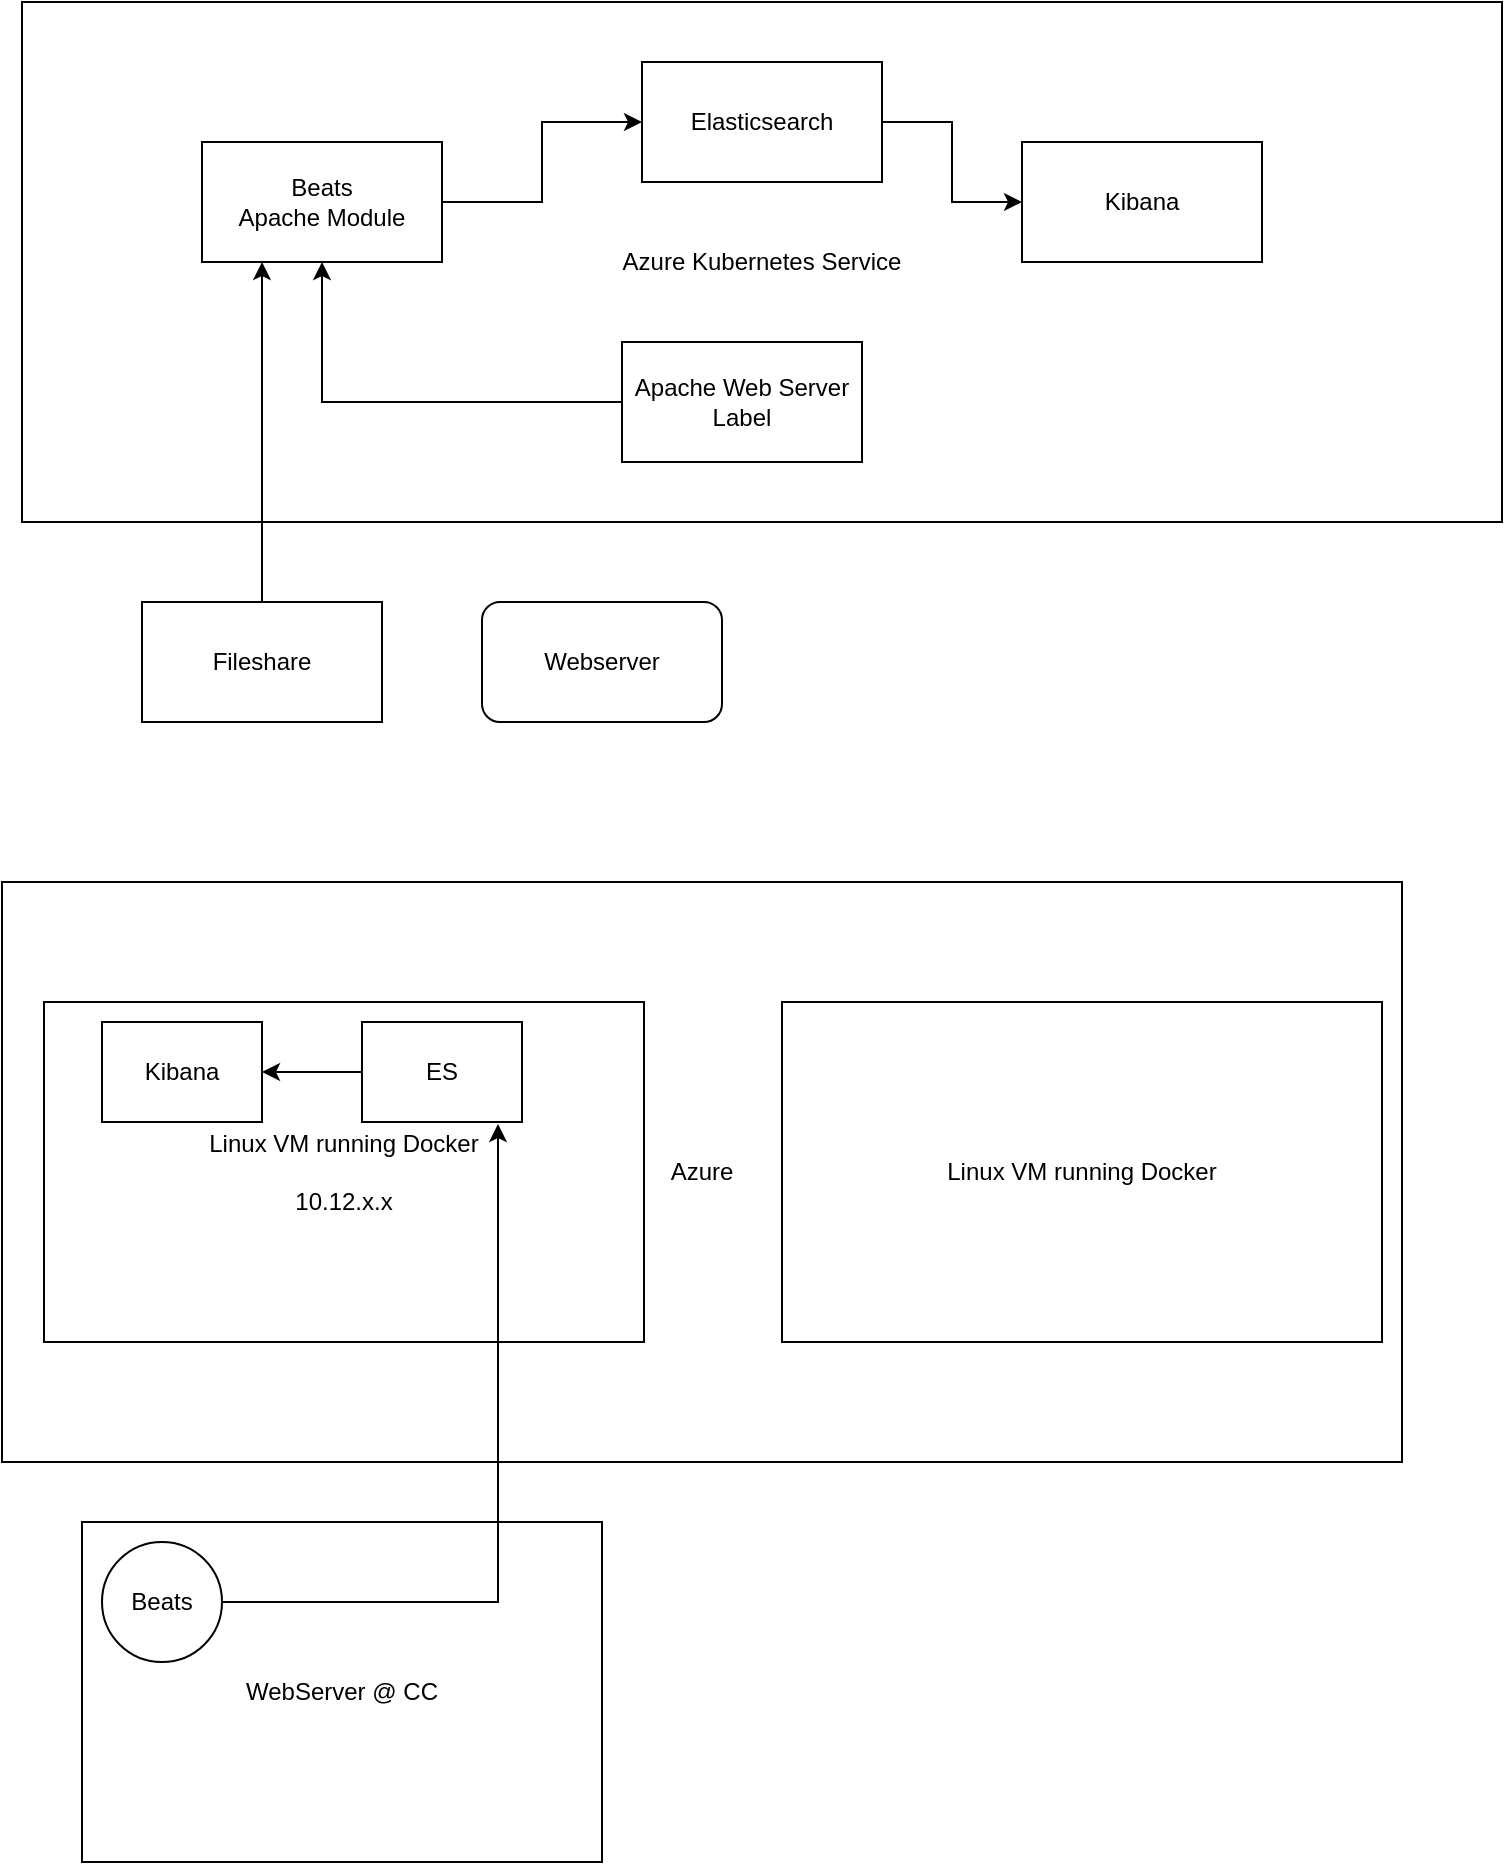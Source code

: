 <mxfile version="14.5.3" type="github">
  <diagram id="dmgStOq5xNGzayv-V3jG" name="Page-1">
    <mxGraphModel dx="946" dy="569" grid="1" gridSize="10" guides="1" tooltips="1" connect="1" arrows="1" fold="1" page="1" pageScale="1" pageWidth="850" pageHeight="1100" math="0" shadow="0">
      <root>
        <mxCell id="0" />
        <mxCell id="1" parent="0" />
        <mxCell id="jgztxlwCHJ8xRAU1gCvb-13" value="Azure" style="rounded=0;whiteSpace=wrap;html=1;" parent="1" vertex="1">
          <mxGeometry x="30" y="500" width="700" height="290" as="geometry" />
        </mxCell>
        <mxCell id="jgztxlwCHJ8xRAU1gCvb-4" value="Azure Kubernetes Service" style="rounded=0;whiteSpace=wrap;html=1;" parent="1" vertex="1">
          <mxGeometry x="40" y="60" width="740" height="260" as="geometry" />
        </mxCell>
        <mxCell id="jgztxlwCHJ8xRAU1gCvb-7" style="edgeStyle=orthogonalEdgeStyle;rounded=0;orthogonalLoop=1;jettySize=auto;html=1;exitX=1;exitY=0.5;exitDx=0;exitDy=0;" parent="1" source="jgztxlwCHJ8xRAU1gCvb-1" target="jgztxlwCHJ8xRAU1gCvb-2" edge="1">
          <mxGeometry relative="1" as="geometry" />
        </mxCell>
        <mxCell id="jgztxlwCHJ8xRAU1gCvb-1" value="Beats&lt;br&gt;Apache Module" style="rounded=0;whiteSpace=wrap;html=1;" parent="1" vertex="1">
          <mxGeometry x="130" y="130" width="120" height="60" as="geometry" />
        </mxCell>
        <mxCell id="jgztxlwCHJ8xRAU1gCvb-9" style="edgeStyle=orthogonalEdgeStyle;rounded=0;orthogonalLoop=1;jettySize=auto;html=1;exitX=1;exitY=0.5;exitDx=0;exitDy=0;" parent="1" source="jgztxlwCHJ8xRAU1gCvb-2" target="jgztxlwCHJ8xRAU1gCvb-3" edge="1">
          <mxGeometry relative="1" as="geometry" />
        </mxCell>
        <mxCell id="jgztxlwCHJ8xRAU1gCvb-2" value="Elasticsearch" style="rounded=0;whiteSpace=wrap;html=1;" parent="1" vertex="1">
          <mxGeometry x="350" y="90" width="120" height="60" as="geometry" />
        </mxCell>
        <mxCell id="jgztxlwCHJ8xRAU1gCvb-3" value="Kibana" style="whiteSpace=wrap;html=1;" parent="1" vertex="1">
          <mxGeometry x="540" y="130" width="120" height="60" as="geometry" />
        </mxCell>
        <mxCell id="jgztxlwCHJ8xRAU1gCvb-6" style="edgeStyle=orthogonalEdgeStyle;rounded=0;orthogonalLoop=1;jettySize=auto;html=1;" parent="1" source="jgztxlwCHJ8xRAU1gCvb-5" target="jgztxlwCHJ8xRAU1gCvb-1" edge="1">
          <mxGeometry relative="1" as="geometry" />
        </mxCell>
        <mxCell id="jgztxlwCHJ8xRAU1gCvb-5" value="Apache Web Server&lt;br&gt;Label" style="rounded=0;whiteSpace=wrap;html=1;" parent="1" vertex="1">
          <mxGeometry x="340" y="230" width="120" height="60" as="geometry" />
        </mxCell>
        <mxCell id="jgztxlwCHJ8xRAU1gCvb-11" style="edgeStyle=orthogonalEdgeStyle;rounded=0;orthogonalLoop=1;jettySize=auto;html=1;entryX=0.25;entryY=1;entryDx=0;entryDy=0;" parent="1" source="jgztxlwCHJ8xRAU1gCvb-10" target="jgztxlwCHJ8xRAU1gCvb-1" edge="1">
          <mxGeometry relative="1" as="geometry" />
        </mxCell>
        <mxCell id="jgztxlwCHJ8xRAU1gCvb-10" value="Fileshare&lt;br&gt;" style="rounded=0;whiteSpace=wrap;html=1;" parent="1" vertex="1">
          <mxGeometry x="100" y="360" width="120" height="60" as="geometry" />
        </mxCell>
        <mxCell id="jgztxlwCHJ8xRAU1gCvb-12" value="Linux VM running Docker&lt;br&gt;&lt;br&gt;10.12.x.x" style="rounded=0;whiteSpace=wrap;html=1;" parent="1" vertex="1">
          <mxGeometry x="51" y="560" width="300" height="170" as="geometry" />
        </mxCell>
        <mxCell id="jgztxlwCHJ8xRAU1gCvb-14" value="Webserver" style="rounded=1;whiteSpace=wrap;html=1;" parent="1" vertex="1">
          <mxGeometry x="270" y="360" width="120" height="60" as="geometry" />
        </mxCell>
        <mxCell id="jgztxlwCHJ8xRAU1gCvb-15" value="Linux VM running Docker" style="rounded=0;whiteSpace=wrap;html=1;" parent="1" vertex="1">
          <mxGeometry x="420" y="560" width="300" height="170" as="geometry" />
        </mxCell>
        <mxCell id="jgztxlwCHJ8xRAU1gCvb-16" value="Kibana" style="rounded=0;whiteSpace=wrap;html=1;" parent="1" vertex="1">
          <mxGeometry x="80" y="570" width="80" height="50" as="geometry" />
        </mxCell>
        <mxCell id="jgztxlwCHJ8xRAU1gCvb-22" style="edgeStyle=orthogonalEdgeStyle;rounded=0;orthogonalLoop=1;jettySize=auto;html=1;exitX=0;exitY=0.5;exitDx=0;exitDy=0;" parent="1" source="jgztxlwCHJ8xRAU1gCvb-17" target="jgztxlwCHJ8xRAU1gCvb-16" edge="1">
          <mxGeometry relative="1" as="geometry" />
        </mxCell>
        <mxCell id="jgztxlwCHJ8xRAU1gCvb-17" value="ES" style="rounded=0;whiteSpace=wrap;html=1;" parent="1" vertex="1">
          <mxGeometry x="210" y="570" width="80" height="50" as="geometry" />
        </mxCell>
        <mxCell id="jgztxlwCHJ8xRAU1gCvb-18" value="WebServer @ CC" style="rounded=0;whiteSpace=wrap;html=1;" parent="1" vertex="1">
          <mxGeometry x="70" y="820" width="260" height="170" as="geometry" />
        </mxCell>
        <mxCell id="jgztxlwCHJ8xRAU1gCvb-21" style="edgeStyle=orthogonalEdgeStyle;rounded=0;orthogonalLoop=1;jettySize=auto;html=1;entryX=0.85;entryY=1.02;entryDx=0;entryDy=0;entryPerimeter=0;" parent="1" source="jgztxlwCHJ8xRAU1gCvb-20" target="jgztxlwCHJ8xRAU1gCvb-17" edge="1">
          <mxGeometry relative="1" as="geometry" />
        </mxCell>
        <mxCell id="jgztxlwCHJ8xRAU1gCvb-20" value="Beats" style="ellipse;whiteSpace=wrap;html=1;aspect=fixed;" parent="1" vertex="1">
          <mxGeometry x="80" y="830" width="60" height="60" as="geometry" />
        </mxCell>
      </root>
    </mxGraphModel>
  </diagram>
</mxfile>
